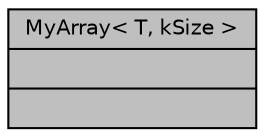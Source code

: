 digraph "MyArray&lt; T, kSize &gt;"
{
  edge [fontname="Helvetica",fontsize="10",labelfontname="Helvetica",labelfontsize="10"];
  node [fontname="Helvetica",fontsize="10",shape=record];
  Node1 [label="{MyArray\< T, kSize \>\n||}",height=0.2,width=0.4,color="black", fillcolor="grey75", style="filled", fontcolor="black"];
}
